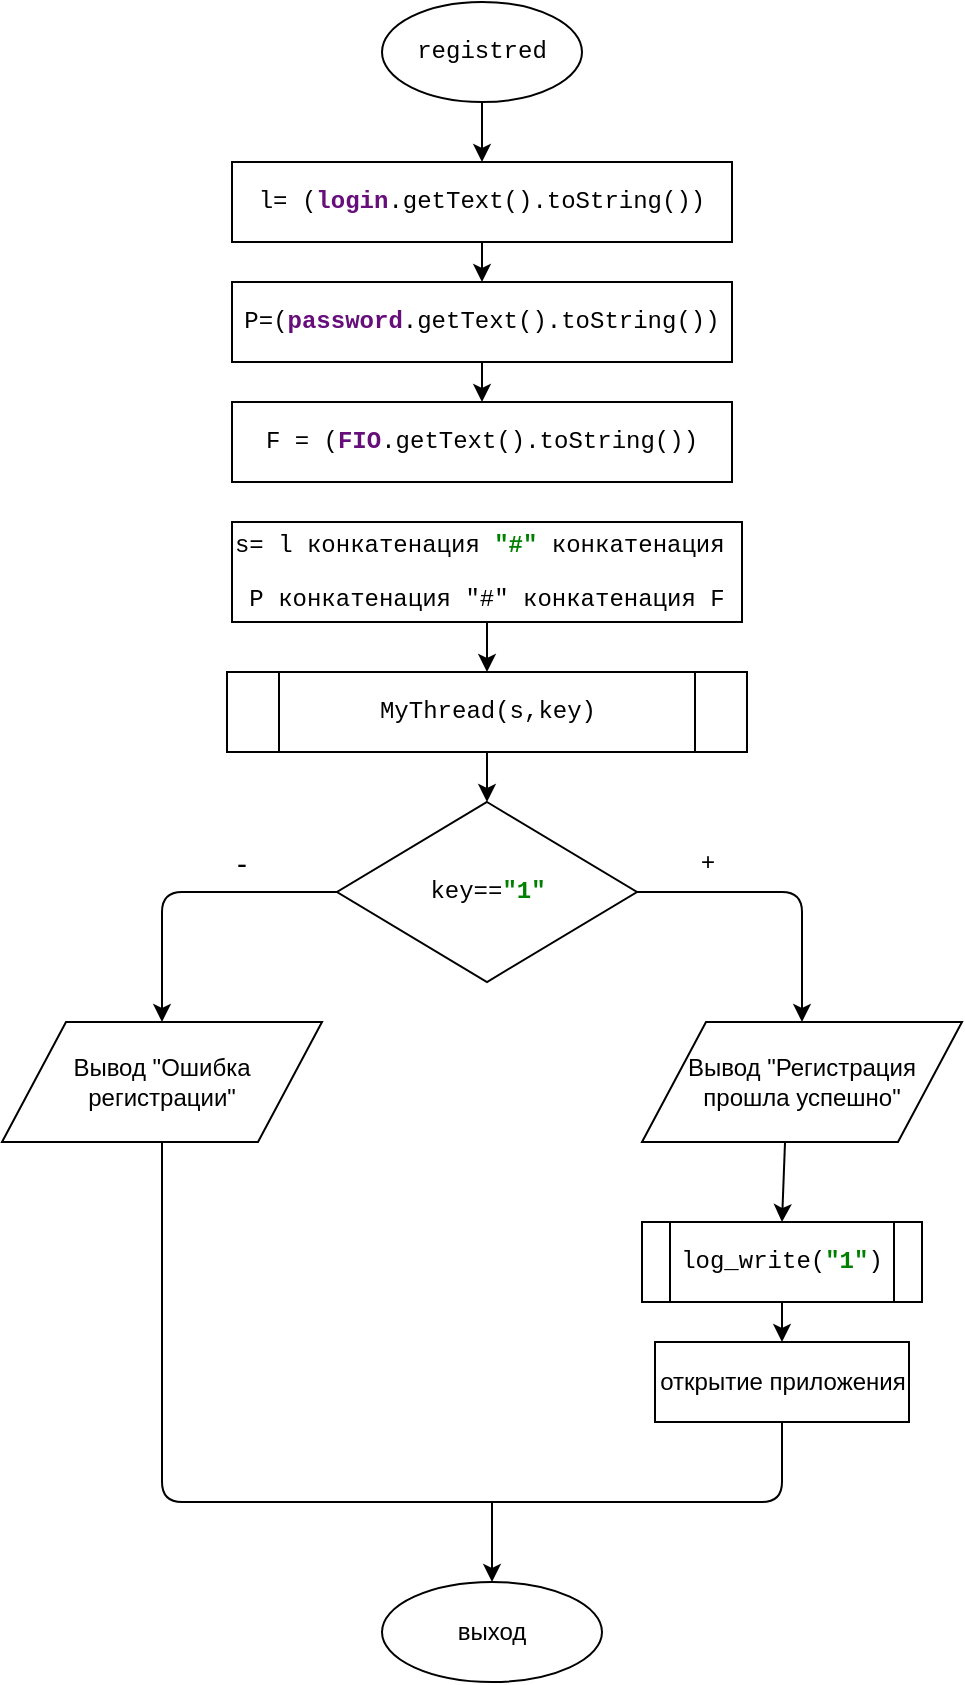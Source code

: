 <mxfile version="12.2.6" type="device" pages="1"><diagram id="GXoy06yPfsGgaZwZhxua" name="Страница 1"><mxGraphModel dx="1024" dy="485" grid="1" gridSize="10" guides="1" tooltips="1" connect="1" arrows="1" fold="1" page="1" pageScale="1" pageWidth="827" pageHeight="1169" math="0" shadow="0"><root><mxCell id="0"/><mxCell id="1" parent="0"/><mxCell id="1XI8HePIoTsAL9W1YzvR-1" value="&lt;pre style=&quot;background-color: rgb(255 , 255 , 255) ; font-family: &amp;#34;courier new&amp;#34;&quot;&gt;registred&lt;/pre&gt;" style="ellipse;whiteSpace=wrap;html=1;" vertex="1" parent="1"><mxGeometry x="330" y="30" width="100" height="50" as="geometry"/></mxCell><mxCell id="1XI8HePIoTsAL9W1YzvR-2" value="&lt;pre style=&quot;background-color: rgb(255 , 255 , 255) ; font-family: &amp;#34;courier new&amp;#34;&quot;&gt;l= (&lt;span style=&quot;color: #660e7a ; font-weight: bold&quot;&gt;login&lt;/span&gt;.getText().toString())&lt;/pre&gt;" style="rounded=0;whiteSpace=wrap;html=1;" vertex="1" parent="1"><mxGeometry x="255" y="110" width="250" height="40" as="geometry"/></mxCell><mxCell id="1XI8HePIoTsAL9W1YzvR-5" value="&lt;pre style=&quot;background-color: rgb(255 , 255 , 255) ; font-family: &amp;#34;courier new&amp;#34;&quot;&gt;&lt;pre style=&quot;font-family: &amp;#34;courier new&amp;#34;&quot;&gt;&lt;pre style=&quot;font-family: &amp;#34;courier new&amp;#34;&quot;&gt;P=(&lt;span style=&quot;color: #660e7a ; font-weight: bold&quot;&gt;password&lt;/span&gt;.getText().toString())&lt;/pre&gt;&lt;/pre&gt;&lt;/pre&gt;" style="rounded=0;whiteSpace=wrap;html=1;" vertex="1" parent="1"><mxGeometry x="255" y="170" width="250" height="40" as="geometry"/></mxCell><mxCell id="1XI8HePIoTsAL9W1YzvR-6" value="&lt;pre style=&quot;background-color: rgb(255 , 255 , 255) ; font-family: &amp;#34;courier new&amp;#34;&quot;&gt;F = (&lt;span style=&quot;color: #660e7a ; font-weight: bold&quot;&gt;FIO&lt;/span&gt;.getText().toString())&lt;/pre&gt;" style="rounded=0;whiteSpace=wrap;html=1;" vertex="1" parent="1"><mxGeometry x="255" y="230" width="250" height="40" as="geometry"/></mxCell><mxCell id="1XI8HePIoTsAL9W1YzvR-8" value="" style="endArrow=classic;html=1;exitX=0.5;exitY=1;exitDx=0;exitDy=0;entryX=0.5;entryY=0;entryDx=0;entryDy=0;" edge="1" parent="1" source="1XI8HePIoTsAL9W1YzvR-1" target="1XI8HePIoTsAL9W1YzvR-2"><mxGeometry width="50" height="50" relative="1" as="geometry"><mxPoint x="150" y="110" as="sourcePoint"/><mxPoint x="200" y="60" as="targetPoint"/></mxGeometry></mxCell><mxCell id="1XI8HePIoTsAL9W1YzvR-9" value="" style="endArrow=classic;html=1;entryX=0.5;entryY=0;entryDx=0;entryDy=0;exitX=0.5;exitY=1;exitDx=0;exitDy=0;" edge="1" parent="1" source="1XI8HePIoTsAL9W1YzvR-2" target="1XI8HePIoTsAL9W1YzvR-5"><mxGeometry width="50" height="50" relative="1" as="geometry"><mxPoint x="350" y="210" as="sourcePoint"/><mxPoint x="400" y="160" as="targetPoint"/></mxGeometry></mxCell><mxCell id="1XI8HePIoTsAL9W1YzvR-10" value="" style="endArrow=classic;html=1;entryX=0.5;entryY=0;entryDx=0;entryDy=0;exitX=0.5;exitY=1;exitDx=0;exitDy=0;" edge="1" parent="1" source="1XI8HePIoTsAL9W1YzvR-5" target="1XI8HePIoTsAL9W1YzvR-6"><mxGeometry width="50" height="50" relative="1" as="geometry"><mxPoint x="310" y="310" as="sourcePoint"/><mxPoint x="360" y="260" as="targetPoint"/></mxGeometry></mxCell><mxCell id="1XI8HePIoTsAL9W1YzvR-11" value="&lt;pre style=&quot;background-color: rgb(255 , 255 , 255) ; font-family: &amp;#34;courier new&amp;#34;&quot;&gt;&lt;pre style=&quot;font-family: &amp;#34;courier new&amp;#34;&quot;&gt;s= l конкатенация &lt;span style=&quot;color: #008000 ; font-weight: bold&quot;&gt;&quot;#&quot; &lt;/span&gt;конкатенация &lt;/pre&gt;&lt;pre style=&quot;font-family: &amp;#34;courier new&amp;#34;&quot;&gt;P конкатенация &quot;#&quot; конкатенация F&lt;/pre&gt;&lt;/pre&gt;" style="rounded=0;whiteSpace=wrap;html=1;" vertex="1" parent="1"><mxGeometry x="255" y="290" width="255" height="50" as="geometry"/></mxCell><mxCell id="1XI8HePIoTsAL9W1YzvR-12" value="&lt;pre style=&quot;background-color: rgb(255 , 255 , 255) ; font-family: &amp;#34;courier new&amp;#34;&quot;&gt;MyThread(s,key)&lt;/pre&gt;" style="shape=process;whiteSpace=wrap;html=1;backgroundOutline=1;" vertex="1" parent="1"><mxGeometry x="252.5" y="365" width="260" height="40" as="geometry"/></mxCell><mxCell id="1XI8HePIoTsAL9W1YzvR-15" value="&lt;pre style=&quot;background-color: rgb(255 , 255 , 255) ; font-family: &amp;#34;courier new&amp;#34;&quot;&gt;key==&lt;span style=&quot;color: #008000 ; font-weight: bold&quot;&gt;&quot;1&quot;&lt;/span&gt;&lt;/pre&gt;" style="rhombus;whiteSpace=wrap;html=1;" vertex="1" parent="1"><mxGeometry x="307.5" y="430" width="150" height="90" as="geometry"/></mxCell><mxCell id="1XI8HePIoTsAL9W1YzvR-16" value="" style="endArrow=classic;html=1;entryX=0.5;entryY=0;entryDx=0;entryDy=0;exitX=0.5;exitY=1;exitDx=0;exitDy=0;" edge="1" parent="1" source="1XI8HePIoTsAL9W1YzvR-12" target="1XI8HePIoTsAL9W1YzvR-15"><mxGeometry width="50" height="50" relative="1" as="geometry"><mxPoint x="130" y="510" as="sourcePoint"/><mxPoint x="180" y="460" as="targetPoint"/></mxGeometry></mxCell><mxCell id="1XI8HePIoTsAL9W1YzvR-17" value="Вывод &quot;Ошибка регистрации&quot;" style="shape=parallelogram;perimeter=parallelogramPerimeter;whiteSpace=wrap;html=1;" vertex="1" parent="1"><mxGeometry x="140" y="540" width="160" height="60" as="geometry"/></mxCell><mxCell id="1XI8HePIoTsAL9W1YzvR-19" value="" style="endArrow=classic;html=1;entryX=0.5;entryY=0;entryDx=0;entryDy=0;exitX=0;exitY=0.5;exitDx=0;exitDy=0;" edge="1" parent="1" source="1XI8HePIoTsAL9W1YzvR-15" target="1XI8HePIoTsAL9W1YzvR-17"><mxGeometry width="50" height="50" relative="1" as="geometry"><mxPoint x="120" y="510" as="sourcePoint"/><mxPoint x="170" y="460" as="targetPoint"/><Array as="points"><mxPoint x="220" y="475"/></Array></mxGeometry></mxCell><mxCell id="1XI8HePIoTsAL9W1YzvR-20" value="&lt;font style=&quot;font-size: 15px&quot;&gt;-&lt;/font&gt;" style="text;html=1;strokeColor=none;fillColor=none;align=center;verticalAlign=middle;whiteSpace=wrap;rounded=0;" vertex="1" parent="1"><mxGeometry x="240" y="450" width="40" height="20" as="geometry"/></mxCell><mxCell id="1XI8HePIoTsAL9W1YzvR-21" value="Вывод &quot;Регистрация прошла успешно&quot;" style="shape=parallelogram;perimeter=parallelogramPerimeter;whiteSpace=wrap;html=1;" vertex="1" parent="1"><mxGeometry x="460" y="540" width="160" height="60" as="geometry"/></mxCell><mxCell id="1XI8HePIoTsAL9W1YzvR-22" value="" style="endArrow=classic;html=1;entryX=0.5;entryY=0;entryDx=0;entryDy=0;exitX=0.5;exitY=1;exitDx=0;exitDy=0;" edge="1" parent="1" source="1XI8HePIoTsAL9W1YzvR-11" target="1XI8HePIoTsAL9W1YzvR-12"><mxGeometry width="50" height="50" relative="1" as="geometry"><mxPoint x="140" y="390" as="sourcePoint"/><mxPoint x="180" y="340" as="targetPoint"/></mxGeometry></mxCell><mxCell id="1XI8HePIoTsAL9W1YzvR-23" value="" style="endArrow=classic;html=1;entryX=0.5;entryY=0;entryDx=0;entryDy=0;exitX=1;exitY=0.5;exitDx=0;exitDy=0;" edge="1" parent="1" source="1XI8HePIoTsAL9W1YzvR-15" target="1XI8HePIoTsAL9W1YzvR-21"><mxGeometry width="50" height="50" relative="1" as="geometry"><mxPoint x="530" y="510" as="sourcePoint"/><mxPoint x="580" y="460" as="targetPoint"/><Array as="points"><mxPoint x="540" y="475"/></Array></mxGeometry></mxCell><mxCell id="1XI8HePIoTsAL9W1YzvR-24" value="+" style="text;html=1;strokeColor=none;fillColor=none;align=center;verticalAlign=middle;whiteSpace=wrap;rounded=0;" vertex="1" parent="1"><mxGeometry x="472.5" y="450" width="40" height="20" as="geometry"/></mxCell><mxCell id="1XI8HePIoTsAL9W1YzvR-25" value="&lt;pre style=&quot;background-color: rgb(255 , 255 , 255) ; font-family: &amp;#34;courier new&amp;#34;&quot;&gt;log_write(&lt;span style=&quot;color: #008000 ; font-weight: bold&quot;&gt;&quot;1&quot;&lt;/span&gt;)&lt;/pre&gt;" style="shape=process;whiteSpace=wrap;html=1;backgroundOutline=1;" vertex="1" parent="1"><mxGeometry x="460" y="640" width="140" height="40" as="geometry"/></mxCell><mxCell id="1XI8HePIoTsAL9W1YzvR-27" value="открытие приложения" style="rounded=0;whiteSpace=wrap;html=1;" vertex="1" parent="1"><mxGeometry x="466.5" y="700" width="127" height="40" as="geometry"/></mxCell><mxCell id="1XI8HePIoTsAL9W1YzvR-28" value="" style="endArrow=classic;html=1;entryX=0.5;entryY=0;entryDx=0;entryDy=0;exitX=0.447;exitY=0.997;exitDx=0;exitDy=0;exitPerimeter=0;" edge="1" parent="1" source="1XI8HePIoTsAL9W1YzvR-21" target="1XI8HePIoTsAL9W1YzvR-25"><mxGeometry width="50" height="50" relative="1" as="geometry"><mxPoint x="330" y="690" as="sourcePoint"/><mxPoint x="380" y="640" as="targetPoint"/></mxGeometry></mxCell><mxCell id="1XI8HePIoTsAL9W1YzvR-29" value="" style="endArrow=classic;html=1;entryX=0.5;entryY=0;entryDx=0;entryDy=0;exitX=0.5;exitY=1;exitDx=0;exitDy=0;" edge="1" parent="1" source="1XI8HePIoTsAL9W1YzvR-25" target="1XI8HePIoTsAL9W1YzvR-27"><mxGeometry width="50" height="50" relative="1" as="geometry"><mxPoint x="170" y="760" as="sourcePoint"/><mxPoint x="220" y="710" as="targetPoint"/></mxGeometry></mxCell><mxCell id="1XI8HePIoTsAL9W1YzvR-30" value="" style="endArrow=none;html=1;entryX=0.5;entryY=1;entryDx=0;entryDy=0;exitX=0.5;exitY=1;exitDx=0;exitDy=0;" edge="1" parent="1" source="1XI8HePIoTsAL9W1YzvR-27" target="1XI8HePIoTsAL9W1YzvR-17"><mxGeometry width="50" height="50" relative="1" as="geometry"><mxPoint x="60" y="830" as="sourcePoint"/><mxPoint x="110" y="780" as="targetPoint"/><Array as="points"><mxPoint x="530" y="780"/><mxPoint x="220" y="780"/></Array></mxGeometry></mxCell><mxCell id="1XI8HePIoTsAL9W1YzvR-31" value="выход" style="ellipse;whiteSpace=wrap;html=1;" vertex="1" parent="1"><mxGeometry x="330" y="820" width="110" height="50" as="geometry"/></mxCell><mxCell id="1XI8HePIoTsAL9W1YzvR-32" value="" style="endArrow=classic;html=1;entryX=0.5;entryY=0;entryDx=0;entryDy=0;" edge="1" parent="1" target="1XI8HePIoTsAL9W1YzvR-31"><mxGeometry width="50" height="50" relative="1" as="geometry"><mxPoint x="385" y="780" as="sourcePoint"/><mxPoint x="210" y="830" as="targetPoint"/></mxGeometry></mxCell></root></mxGraphModel></diagram></mxfile>